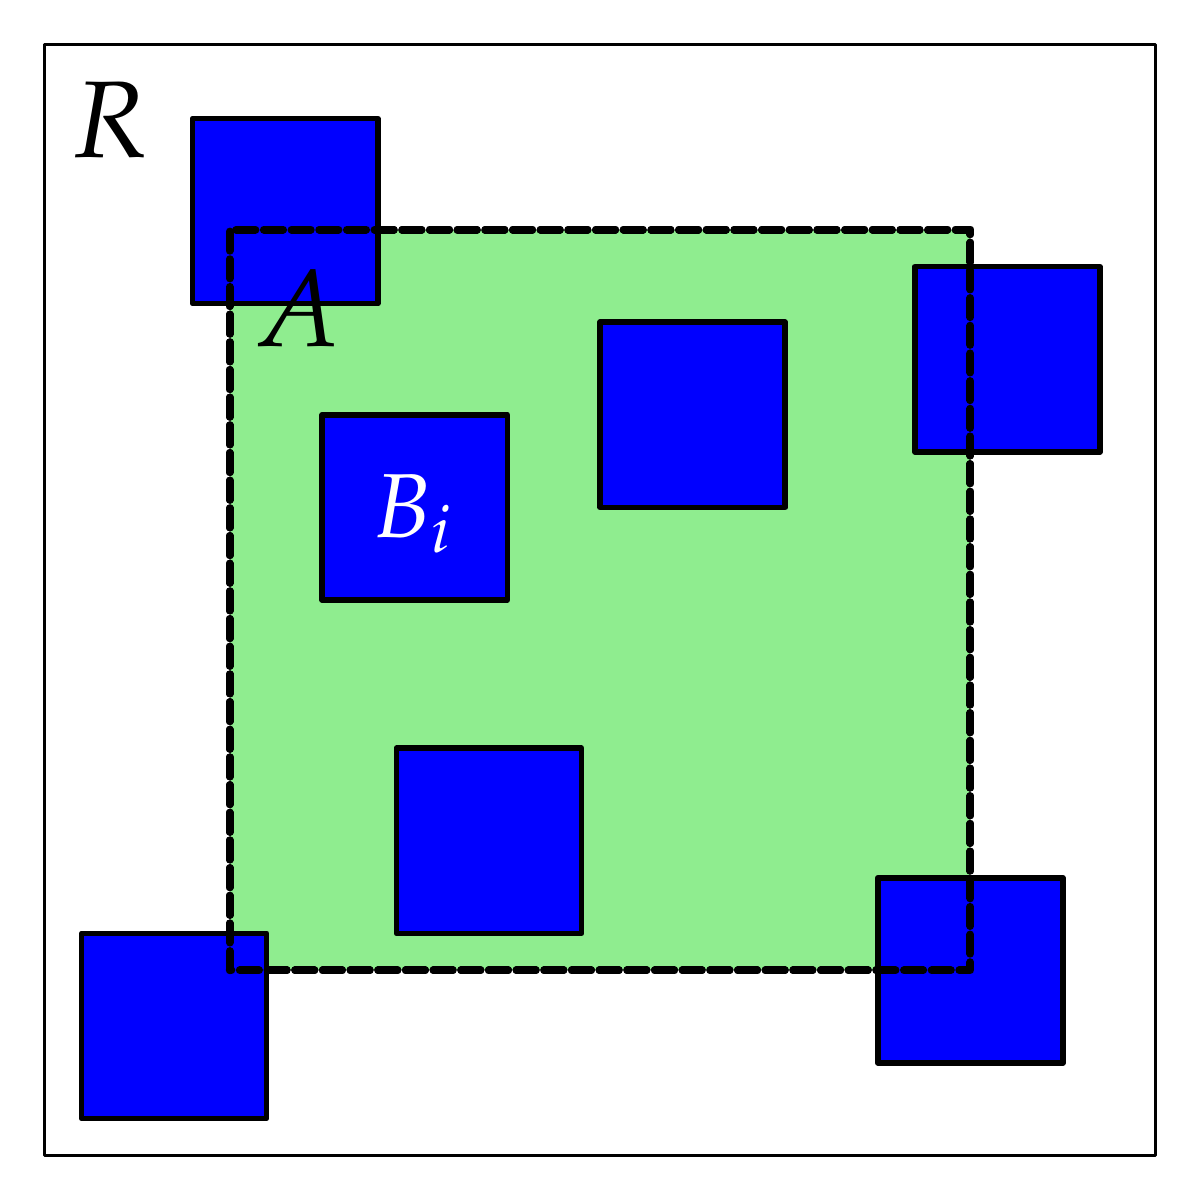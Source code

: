 % Created by tikzDevice version 0.6.2-92-0ad2792 on 2013-06-03 12:12:58
% !TEX encoding = UTF-8 Unicode
\documentclass[mathserif,compress]{beamer}
\nonstopmode

\usepackage{tikz}

\usepackage[active,tightpage,psfixbb]{preview}

\PreviewEnvironment{pgfpicture}

\setlength\PreviewBorder{0pt}

\newcommand{\SweaveOpts}[1]{}  % do not interfere with LaTeX
\newcommand{\SweaveInput}[1]{} % because they are not real TeX commands
\newcommand{\Sexpr}[1]{}       % will only be parsed by R

 
\usepackage{beamerthemeDresden} 
\usepackage[english]{babel}
\usepackage{amsmath,amssymb}
\usepackage[latin1]{inputenc}
\usepackage{palatino}
\usepackage{graphicx}
\usepackage{subfigure}
\usepackage{pgf}
\usepackage{relsize}
\def\beq{\begin{equation}}
\def\eeq{\end{equation}}
\def\bit{\begin{itemize}}
\def\eit{\end{itemize}}
\def\bdm{\begin{displaymath}}
\def\edm{\end{displaymath}}
\def\ben{\begin{enumerate}}
\def\een{\end{enumerate}}
\def\bb{\mathbf{b}}
\def\bc{\mathbf{c}}
\def\bd{\mathbf{d}}
\def\bh{\mathbf{h}}
\def\bm{\mathbf{m}}
\def\br{\mathbf{r}}
\def\bs{\mathbf{s}}
\def\bu{\mathbf{u}}
\def\bv{\mathbf{v}}
\def\bw{\mathbf{w}}
\def\bx{\mathbf{x}}
\def\by{\mathbf{y}}
\def\bz{\mathbf{z}}
\def\bA{\mathbf{A}}
\def\bD{\mathbf{D}}
\def\bG{\mathbf{G}}
\def\bI{\mathbf{I}}
\def\bQ{\mathbf{Q}}
\def\bR{\mathbf{R}}
\def\bS{\mathbf{S}}
\def\bV{\mathbf{V}}
\def\bW{\mathbf{W}}
\def\bX{\mathbf{X}}
\def\bY{\mathbf{Y}}
\def\bZ{\mathbf{Z}}
\def\cB{\mathcal{B}}
\def\cF{\mathcal{F}}
\def\cI{\mathcal{I}}
\def\cK{\mathcal{K}}
\def\cU{\mathcal{U}}
\def\bbeta{\mbox{\boldmath $\beta$}}
\def\bepsilon{\mbox{\boldmath $\epsilon$}}
\def\bdelta{\mbox{\boldmath $\delta$}}
\def\bgamma{\mbox{\boldmath $\gamma$}}
\def\bldeta{\mbox{\boldmath $\eta$}}
\def\bphi{\mbox{\boldmath $\phi$}}
\def\bkappa{\mbox{\boldmath $\kappa$}}
\def\blambda{\mbox{\boldmath $\lambda$}}
\def\bmu{\mbox{\boldmath $\mu$}}
\def\bnu{\mbox{\boldmath $\nu$}}
\def\btheta{\mbox{\boldmath $\theta$}}
\def\brho{\mbox{\boldmath $\rho$}}
\def\bDelta{\mbox{\boldmath $\Delta$}}
\def\bLambda{\mbox{\boldmath $\Lambda$}}
\def\bSigma{\mbox{\boldmath $\Sigma$}}
\def\var{\textrm{var}}
\def\cov{\textrm{cov}}
\def\log{\textrm{log}}
\def\median{\textrm{median}}
\def\argmin{\textrm{arg min }}
\def\bzero{\mathbf{0}}
\def\bone{\mathbf{1}}
\def\Poi{\textrm{Poi}}
\def\Unif{\textrm{Unif}}
\def\upp{^\prime}
\def\upi{^{-1}}
\newcommand{\cye}[1]{\color{yellow!70!black}#1}
\newcommand{\cre}[1]{\color{red!70!black}#1}
\newcommand{\cbl}[1]{\color{blue!70!black}#1}
\newcommand{\cgr}[1]{\color{green!70!black}#1}
\newcommand{\cS}{\ensuremath{\mathcal{S}}}


\begin{document}

\begin{tikzpicture}[x=1pt,y=1pt]
\definecolor[named]{fillColor}{rgb}{1.00,1.00,1.00}
\path[use as bounding box,fill=fillColor,fill opacity=0.00] (0,0) rectangle (433.62,433.62);
\begin{scope}
\path[clip] (  0.00,  0.00) rectangle (433.62,433.62);
\definecolor[named]{drawColor}{rgb}{0.00,0.00,0.00}

\path[draw=drawColor,line width= 0.8pt,line join=round,line cap=round] ( 16.06, 16.06) rectangle (417.56,417.56);
\definecolor[named]{fillColor}{rgb}{0.56,0.93,0.56}

\path[draw=drawColor,line width= 2.8pt,dash pattern=on 7pt off 3pt ,line join=round,line cap=round,fill=fillColor] ( 82.98, 82.98) rectangle (350.64,350.64);
\definecolor[named]{fillColor}{rgb}{0.00,0.00,1.00}

\path[draw=drawColor,line width= 2.0pt,line join=round,line cap=round,fill=fillColor] (116.43,216.81) rectangle (183.35,283.73);
\definecolor[named]{drawColor}{rgb}{1.00,1.00,1.00}

\node[text=drawColor,anchor=base,inner sep=0pt, outer sep=0pt, scale=  3.00] at (149.89,239.51) {$B_i$};
\definecolor[named]{drawColor}{rgb}{0.00,0.00,0.00}

\path[draw=drawColor,line width= 2.0pt,line join=round,line cap=round,fill=fillColor] (143.20, 96.36) rectangle (210.12,163.28);

\path[draw=drawColor,line width= 2.0pt,line join=round,line cap=round,fill=fillColor] (216.81,250.27) rectangle (283.73,317.18);

\path[draw=drawColor,line width= 2.0pt,line join=round,line cap=round,fill=fillColor] ( 69.59,323.88) rectangle (136.51,390.79);

\path[draw=drawColor,line width= 2.0pt,line join=round,line cap=round,fill=fillColor] (317.18, 49.52) rectangle (384.10,116.43);

\path[draw=drawColor,line width= 2.0pt,line join=round,line cap=round,fill=fillColor] (330.57,270.34) rectangle (397.48,337.26);

\path[draw=drawColor,line width= 2.0pt,line join=round,line cap=round,fill=fillColor] ( 29.44, 29.44) rectangle ( 96.36, 96.36);

\path[draw=drawColor,line width= 2.8pt,dash pattern=on 7pt off 3pt ,line join=round,line cap=round] ( 82.98, 82.98) rectangle (350.64,350.64);

\node[text=drawColor,anchor=base,inner sep=0pt, outer sep=0pt, scale=  3.60] at ( 40.15,376.54) {$R$};

\node[text=drawColor,anchor=base,inner sep=0pt, outer sep=0pt, scale=  3.60] at (108.41,308.29) {$A$};
\end{scope}
\end{tikzpicture}

\end{document}
